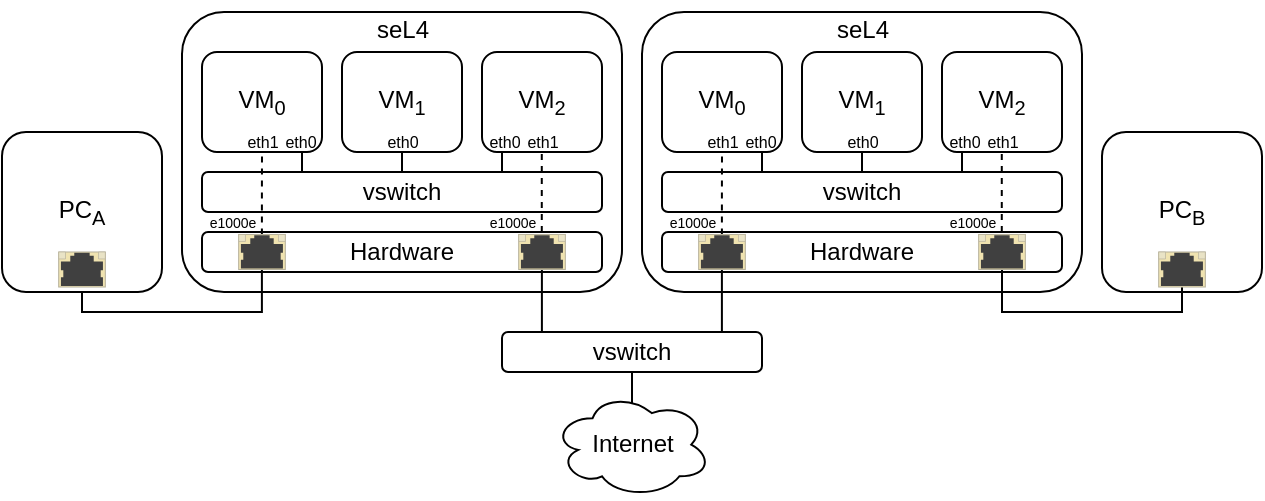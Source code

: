 <mxfile version="27.0.9">
  <diagram name="Página-1" id="wAd3V9Xfy4rFAuc3LWuk">
    <mxGraphModel dx="815" dy="501" grid="1" gridSize="10" guides="1" tooltips="1" connect="1" arrows="1" fold="1" page="1" pageScale="1" pageWidth="827" pageHeight="1169" math="0" shadow="0">
      <root>
        <mxCell id="0" />
        <mxCell id="1" parent="0" />
        <mxCell id="hVbuxt0nXK3mfKz9X_LK-1" value="PC&lt;sub&gt;A&lt;/sub&gt;" style="rounded=1;whiteSpace=wrap;html=1;" vertex="1" parent="1">
          <mxGeometry x="30" y="150" width="80" height="80" as="geometry" />
        </mxCell>
        <mxCell id="hVbuxt0nXK3mfKz9X_LK-2" value="" style="rounded=1;whiteSpace=wrap;html=1;" vertex="1" parent="1">
          <mxGeometry x="120" y="90" width="220" height="140" as="geometry" />
        </mxCell>
        <mxCell id="hVbuxt0nXK3mfKz9X_LK-3" value="Hardware" style="rounded=1;whiteSpace=wrap;html=1;" vertex="1" parent="1">
          <mxGeometry x="130" y="200" width="200" height="20" as="geometry" />
        </mxCell>
        <mxCell id="hVbuxt0nXK3mfKz9X_LK-40" style="edgeStyle=orthogonalEdgeStyle;rounded=0;orthogonalLoop=1;jettySize=auto;html=1;exitX=0.75;exitY=1;exitDx=0;exitDy=0;entryX=0.25;entryY=0;entryDx=0;entryDy=0;endArrow=none;startFill=0;" edge="1" parent="1" source="hVbuxt0nXK3mfKz9X_LK-4" target="hVbuxt0nXK3mfKz9X_LK-7">
          <mxGeometry relative="1" as="geometry" />
        </mxCell>
        <mxCell id="hVbuxt0nXK3mfKz9X_LK-4" value="VM&lt;sub&gt;0&lt;/sub&gt;" style="rounded=1;whiteSpace=wrap;html=1;" vertex="1" parent="1">
          <mxGeometry x="130" y="110" width="60" height="50" as="geometry" />
        </mxCell>
        <mxCell id="hVbuxt0nXK3mfKz9X_LK-41" style="edgeStyle=orthogonalEdgeStyle;rounded=0;orthogonalLoop=1;jettySize=auto;html=1;exitX=0.5;exitY=1;exitDx=0;exitDy=0;entryX=0.5;entryY=0;entryDx=0;entryDy=0;endArrow=none;startFill=0;" edge="1" parent="1" source="hVbuxt0nXK3mfKz9X_LK-5" target="hVbuxt0nXK3mfKz9X_LK-7">
          <mxGeometry relative="1" as="geometry" />
        </mxCell>
        <mxCell id="hVbuxt0nXK3mfKz9X_LK-5" value="VM&lt;sub&gt;1&lt;/sub&gt;" style="rounded=1;whiteSpace=wrap;html=1;" vertex="1" parent="1">
          <mxGeometry x="200" y="110" width="60" height="50" as="geometry" />
        </mxCell>
        <mxCell id="hVbuxt0nXK3mfKz9X_LK-42" style="edgeStyle=orthogonalEdgeStyle;rounded=0;orthogonalLoop=1;jettySize=auto;html=1;exitX=0.25;exitY=1;exitDx=0;exitDy=0;entryX=0.75;entryY=0;entryDx=0;entryDy=0;endArrow=none;startFill=0;" edge="1" parent="1" source="hVbuxt0nXK3mfKz9X_LK-6" target="hVbuxt0nXK3mfKz9X_LK-7">
          <mxGeometry relative="1" as="geometry" />
        </mxCell>
        <mxCell id="hVbuxt0nXK3mfKz9X_LK-6" value="VM&lt;sub&gt;2&lt;/sub&gt;" style="rounded=1;whiteSpace=wrap;html=1;" vertex="1" parent="1">
          <mxGeometry x="270" y="110" width="60" height="50" as="geometry" />
        </mxCell>
        <mxCell id="hVbuxt0nXK3mfKz9X_LK-7" value="vswitch" style="rounded=1;whiteSpace=wrap;html=1;" vertex="1" parent="1">
          <mxGeometry x="130" y="170" width="200" height="20" as="geometry" />
        </mxCell>
        <mxCell id="hVbuxt0nXK3mfKz9X_LK-15" style="edgeStyle=orthogonalEdgeStyle;rounded=0;orthogonalLoop=1;jettySize=auto;html=1;entryX=0.5;entryY=1;entryDx=0;entryDy=0;startArrow=none;startFill=0;endArrow=none;endFill=1;" edge="1" parent="1" source="hVbuxt0nXK3mfKz9X_LK-8" target="hVbuxt0nXK3mfKz9X_LK-1">
          <mxGeometry relative="1" as="geometry">
            <Array as="points">
              <mxPoint x="160" y="240" />
              <mxPoint x="70" y="240" />
            </Array>
          </mxGeometry>
        </mxCell>
        <mxCell id="hVbuxt0nXK3mfKz9X_LK-59" style="edgeStyle=orthogonalEdgeStyle;rounded=0;orthogonalLoop=1;jettySize=auto;html=1;entryX=0.25;entryY=0;entryDx=0;entryDy=0;endArrow=none;startFill=0;" edge="1" parent="1" source="hVbuxt0nXK3mfKz9X_LK-9" target="hVbuxt0nXK3mfKz9X_LK-57">
          <mxGeometry relative="1" as="geometry">
            <Array as="points">
              <mxPoint x="300" y="250" />
            </Array>
          </mxGeometry>
        </mxCell>
        <mxCell id="hVbuxt0nXK3mfKz9X_LK-9" value="" style="html=1;verticalLabelPosition=bottom;verticalAlign=top;outlineConnect=0;shadow=0;dashed=0;shape=mxgraph.rack.hpe_aruba.switches.rj45_sfp;" vertex="1" parent="1">
          <mxGeometry x="288.34" y="201.25" width="23.33" height="17.5" as="geometry" />
        </mxCell>
        <mxCell id="hVbuxt0nXK3mfKz9X_LK-11" value="" style="html=1;verticalLabelPosition=bottom;verticalAlign=top;outlineConnect=0;shadow=0;dashed=0;shape=mxgraph.rack.hpe_aruba.switches.rj45_sfp;" vertex="1" parent="1">
          <mxGeometry x="58.34" y="210" width="23.33" height="17.5" as="geometry" />
        </mxCell>
        <mxCell id="hVbuxt0nXK3mfKz9X_LK-13" value="seL4" style="text;html=1;align=center;verticalAlign=middle;resizable=0;points=[];autosize=1;strokeColor=none;fillColor=none;" vertex="1" parent="1">
          <mxGeometry x="205" y="84" width="50" height="30" as="geometry" />
        </mxCell>
        <mxCell id="hVbuxt0nXK3mfKz9X_LK-16" value="&lt;font style=&quot;font-size: 7px;&quot;&gt;e1000e&lt;/font&gt;" style="text;html=1;align=center;verticalAlign=middle;resizable=0;points=[];autosize=1;strokeColor=none;fillColor=none;" vertex="1" parent="1">
          <mxGeometry x="120" y="179" width="50" height="30" as="geometry" />
        </mxCell>
        <mxCell id="hVbuxt0nXK3mfKz9X_LK-17" value="&lt;font style=&quot;font-size: 7px;&quot;&gt;e1000e&lt;/font&gt;" style="text;html=1;align=center;verticalAlign=middle;resizable=0;points=[];autosize=1;strokeColor=none;fillColor=none;" vertex="1" parent="1">
          <mxGeometry x="260" y="179" width="50" height="30" as="geometry" />
        </mxCell>
        <mxCell id="hVbuxt0nXK3mfKz9X_LK-18" style="edgeStyle=orthogonalEdgeStyle;rounded=0;orthogonalLoop=1;jettySize=auto;html=1;entryX=0.5;entryY=1;entryDx=0;entryDy=0;dashed=1;startArrow=none;startFill=0;endArrow=none;endFill=1;" edge="1" parent="1" source="hVbuxt0nXK3mfKz9X_LK-8" target="hVbuxt0nXK3mfKz9X_LK-4">
          <mxGeometry relative="1" as="geometry" />
        </mxCell>
        <mxCell id="hVbuxt0nXK3mfKz9X_LK-8" value="" style="html=1;verticalLabelPosition=bottom;verticalAlign=top;outlineConnect=0;shadow=0;dashed=0;shape=mxgraph.rack.hpe_aruba.switches.rj45_sfp;" vertex="1" parent="1">
          <mxGeometry x="148.33" y="201.25" width="23.33" height="17.5" as="geometry" />
        </mxCell>
        <mxCell id="hVbuxt0nXK3mfKz9X_LK-19" style="edgeStyle=orthogonalEdgeStyle;rounded=0;orthogonalLoop=1;jettySize=auto;html=1;entryX=0.5;entryY=1;entryDx=0;entryDy=0;dashed=1;startArrow=none;startFill=0;endArrow=none;endFill=1;" edge="1" parent="1">
          <mxGeometry relative="1" as="geometry">
            <mxPoint x="299.89" y="200" as="sourcePoint" />
            <mxPoint x="299.89" y="159" as="targetPoint" />
          </mxGeometry>
        </mxCell>
        <mxCell id="hVbuxt0nXK3mfKz9X_LK-21" value="" style="rounded=1;whiteSpace=wrap;html=1;" vertex="1" parent="1">
          <mxGeometry x="350" y="90" width="220" height="140" as="geometry" />
        </mxCell>
        <mxCell id="hVbuxt0nXK3mfKz9X_LK-22" value="Hardware" style="rounded=1;whiteSpace=wrap;html=1;" vertex="1" parent="1">
          <mxGeometry x="360" y="200" width="200" height="20" as="geometry" />
        </mxCell>
        <mxCell id="hVbuxt0nXK3mfKz9X_LK-43" style="edgeStyle=orthogonalEdgeStyle;rounded=0;orthogonalLoop=1;jettySize=auto;html=1;exitX=0.75;exitY=1;exitDx=0;exitDy=0;entryX=0.25;entryY=0;entryDx=0;entryDy=0;endArrow=none;startFill=0;" edge="1" parent="1" source="hVbuxt0nXK3mfKz9X_LK-23" target="hVbuxt0nXK3mfKz9X_LK-26">
          <mxGeometry relative="1" as="geometry" />
        </mxCell>
        <mxCell id="hVbuxt0nXK3mfKz9X_LK-23" value="VM&lt;sub&gt;0&lt;/sub&gt;" style="rounded=1;whiteSpace=wrap;html=1;" vertex="1" parent="1">
          <mxGeometry x="360" y="110" width="60" height="50" as="geometry" />
        </mxCell>
        <mxCell id="hVbuxt0nXK3mfKz9X_LK-44" style="edgeStyle=orthogonalEdgeStyle;rounded=0;orthogonalLoop=1;jettySize=auto;html=1;exitX=0.5;exitY=1;exitDx=0;exitDy=0;entryX=0.5;entryY=0;entryDx=0;entryDy=0;endArrow=none;startFill=0;" edge="1" parent="1" source="hVbuxt0nXK3mfKz9X_LK-24" target="hVbuxt0nXK3mfKz9X_LK-26">
          <mxGeometry relative="1" as="geometry" />
        </mxCell>
        <mxCell id="hVbuxt0nXK3mfKz9X_LK-24" value="VM&lt;sub&gt;1&lt;/sub&gt;" style="rounded=1;whiteSpace=wrap;html=1;" vertex="1" parent="1">
          <mxGeometry x="430" y="110" width="60" height="50" as="geometry" />
        </mxCell>
        <mxCell id="hVbuxt0nXK3mfKz9X_LK-45" style="edgeStyle=orthogonalEdgeStyle;rounded=0;orthogonalLoop=1;jettySize=auto;html=1;exitX=0.25;exitY=1;exitDx=0;exitDy=0;entryX=0.75;entryY=0;entryDx=0;entryDy=0;endArrow=none;startFill=0;" edge="1" parent="1" source="hVbuxt0nXK3mfKz9X_LK-25" target="hVbuxt0nXK3mfKz9X_LK-26">
          <mxGeometry relative="1" as="geometry" />
        </mxCell>
        <mxCell id="hVbuxt0nXK3mfKz9X_LK-25" value="VM&lt;sub&gt;2&lt;/sub&gt;" style="rounded=1;whiteSpace=wrap;html=1;" vertex="1" parent="1">
          <mxGeometry x="500" y="110" width="60" height="50" as="geometry" />
        </mxCell>
        <mxCell id="hVbuxt0nXK3mfKz9X_LK-26" value="vswitch" style="rounded=1;whiteSpace=wrap;html=1;" vertex="1" parent="1">
          <mxGeometry x="360" y="170" width="200" height="20" as="geometry" />
        </mxCell>
        <mxCell id="hVbuxt0nXK3mfKz9X_LK-28" value="" style="html=1;verticalLabelPosition=bottom;verticalAlign=top;outlineConnect=0;shadow=0;dashed=0;shape=mxgraph.rack.hpe_aruba.switches.rj45_sfp;" vertex="1" parent="1">
          <mxGeometry x="518.34" y="201.25" width="23.33" height="17.5" as="geometry" />
        </mxCell>
        <mxCell id="hVbuxt0nXK3mfKz9X_LK-30" value="seL4" style="text;html=1;align=center;verticalAlign=middle;resizable=0;points=[];autosize=1;strokeColor=none;fillColor=none;" vertex="1" parent="1">
          <mxGeometry x="435" y="84" width="50" height="30" as="geometry" />
        </mxCell>
        <mxCell id="hVbuxt0nXK3mfKz9X_LK-31" value="&lt;font style=&quot;font-size: 7px;&quot;&gt;e1000e&lt;/font&gt;" style="text;html=1;align=center;verticalAlign=middle;resizable=0;points=[];autosize=1;strokeColor=none;fillColor=none;" vertex="1" parent="1">
          <mxGeometry x="350" y="179" width="50" height="30" as="geometry" />
        </mxCell>
        <mxCell id="hVbuxt0nXK3mfKz9X_LK-32" value="&lt;font style=&quot;font-size: 7px;&quot;&gt;e1000e&lt;/font&gt;" style="text;html=1;align=center;verticalAlign=middle;resizable=0;points=[];autosize=1;strokeColor=none;fillColor=none;" vertex="1" parent="1">
          <mxGeometry x="490" y="179" width="50" height="30" as="geometry" />
        </mxCell>
        <mxCell id="hVbuxt0nXK3mfKz9X_LK-33" style="edgeStyle=orthogonalEdgeStyle;rounded=0;orthogonalLoop=1;jettySize=auto;html=1;entryX=0.5;entryY=1;entryDx=0;entryDy=0;dashed=1;startArrow=none;startFill=0;endArrow=none;endFill=1;" edge="1" parent="1" source="hVbuxt0nXK3mfKz9X_LK-34" target="hVbuxt0nXK3mfKz9X_LK-23">
          <mxGeometry relative="1" as="geometry" />
        </mxCell>
        <mxCell id="hVbuxt0nXK3mfKz9X_LK-60" style="edgeStyle=orthogonalEdgeStyle;rounded=0;orthogonalLoop=1;jettySize=auto;html=1;entryX=0.75;entryY=0;entryDx=0;entryDy=0;endArrow=none;startFill=0;" edge="1" parent="1" source="hVbuxt0nXK3mfKz9X_LK-34" target="hVbuxt0nXK3mfKz9X_LK-57">
          <mxGeometry relative="1" as="geometry">
            <Array as="points">
              <mxPoint x="390" y="250" />
            </Array>
          </mxGeometry>
        </mxCell>
        <mxCell id="hVbuxt0nXK3mfKz9X_LK-34" value="" style="html=1;verticalLabelPosition=bottom;verticalAlign=top;outlineConnect=0;shadow=0;dashed=0;shape=mxgraph.rack.hpe_aruba.switches.rj45_sfp;" vertex="1" parent="1">
          <mxGeometry x="378.33" y="201.25" width="23.33" height="17.5" as="geometry" />
        </mxCell>
        <mxCell id="hVbuxt0nXK3mfKz9X_LK-35" style="edgeStyle=orthogonalEdgeStyle;rounded=0;orthogonalLoop=1;jettySize=auto;html=1;entryX=0.5;entryY=1;entryDx=0;entryDy=0;dashed=1;startArrow=none;startFill=0;endArrow=none;endFill=1;" edge="1" parent="1">
          <mxGeometry relative="1" as="geometry">
            <mxPoint x="529.89" y="200" as="sourcePoint" />
            <mxPoint x="529.89" y="159" as="targetPoint" />
          </mxGeometry>
        </mxCell>
        <mxCell id="hVbuxt0nXK3mfKz9X_LK-37" value="PC&lt;sub&gt;B&lt;/sub&gt;" style="rounded=1;whiteSpace=wrap;html=1;" vertex="1" parent="1">
          <mxGeometry x="580" y="150" width="80" height="80" as="geometry" />
        </mxCell>
        <mxCell id="hVbuxt0nXK3mfKz9X_LK-39" style="edgeStyle=orthogonalEdgeStyle;rounded=0;orthogonalLoop=1;jettySize=auto;html=1;endArrow=none;startFill=0;" edge="1" parent="1">
          <mxGeometry relative="1" as="geometry">
            <mxPoint x="530" y="219" as="targetPoint" />
            <mxPoint x="620" y="219" as="sourcePoint" />
            <Array as="points">
              <mxPoint x="620" y="240" />
              <mxPoint x="530" y="240" />
            </Array>
          </mxGeometry>
        </mxCell>
        <mxCell id="hVbuxt0nXK3mfKz9X_LK-38" value="" style="html=1;verticalLabelPosition=bottom;verticalAlign=top;outlineConnect=0;shadow=0;dashed=0;shape=mxgraph.rack.hpe_aruba.switches.rj45_sfp;" vertex="1" parent="1">
          <mxGeometry x="608.34" y="210" width="23.33" height="17.5" as="geometry" />
        </mxCell>
        <mxCell id="hVbuxt0nXK3mfKz9X_LK-46" value="&lt;font style=&quot;font-size: 8px;&quot;&gt;eth0&lt;/font&gt;" style="text;html=1;align=center;verticalAlign=middle;resizable=0;points=[];autosize=1;strokeColor=none;fillColor=none;" vertex="1" parent="1">
          <mxGeometry x="159" y="139" width="40" height="30" as="geometry" />
        </mxCell>
        <mxCell id="hVbuxt0nXK3mfKz9X_LK-47" value="&lt;font style=&quot;font-size: 8px;&quot;&gt;eth0&lt;/font&gt;" style="text;html=1;align=center;verticalAlign=middle;resizable=0;points=[];autosize=1;strokeColor=none;fillColor=none;" vertex="1" parent="1">
          <mxGeometry x="210" y="139" width="40" height="30" as="geometry" />
        </mxCell>
        <mxCell id="hVbuxt0nXK3mfKz9X_LK-48" value="&lt;font style=&quot;font-size: 8px;&quot;&gt;eth0&lt;/font&gt;" style="text;html=1;align=center;verticalAlign=middle;resizable=0;points=[];autosize=1;strokeColor=none;fillColor=none;" vertex="1" parent="1">
          <mxGeometry x="261" y="139" width="40" height="30" as="geometry" />
        </mxCell>
        <mxCell id="hVbuxt0nXK3mfKz9X_LK-49" value="&lt;font style=&quot;font-size: 8px;&quot;&gt;eth0&lt;/font&gt;" style="text;html=1;align=center;verticalAlign=middle;resizable=0;points=[];autosize=1;strokeColor=none;fillColor=none;" vertex="1" parent="1">
          <mxGeometry x="389" y="139" width="40" height="30" as="geometry" />
        </mxCell>
        <mxCell id="hVbuxt0nXK3mfKz9X_LK-50" value="&lt;font style=&quot;font-size: 8px;&quot;&gt;eth0&lt;/font&gt;" style="text;html=1;align=center;verticalAlign=middle;resizable=0;points=[];autosize=1;strokeColor=none;fillColor=none;" vertex="1" parent="1">
          <mxGeometry x="440" y="139" width="40" height="30" as="geometry" />
        </mxCell>
        <mxCell id="hVbuxt0nXK3mfKz9X_LK-51" value="&lt;font style=&quot;font-size: 8px;&quot;&gt;eth0&lt;/font&gt;" style="text;html=1;align=center;verticalAlign=middle;resizable=0;points=[];autosize=1;strokeColor=none;fillColor=none;" vertex="1" parent="1">
          <mxGeometry x="491" y="139" width="40" height="30" as="geometry" />
        </mxCell>
        <mxCell id="hVbuxt0nXK3mfKz9X_LK-53" value="&lt;font style=&quot;font-size: 8px;&quot;&gt;eth1&lt;/font&gt;" style="text;html=1;align=center;verticalAlign=middle;resizable=0;points=[];autosize=1;strokeColor=none;fillColor=none;" vertex="1" parent="1">
          <mxGeometry x="140" y="139" width="40" height="30" as="geometry" />
        </mxCell>
        <mxCell id="hVbuxt0nXK3mfKz9X_LK-54" value="&lt;font style=&quot;font-size: 8px;&quot;&gt;eth1&lt;/font&gt;" style="text;html=1;align=center;verticalAlign=middle;resizable=0;points=[];autosize=1;strokeColor=none;fillColor=none;" vertex="1" parent="1">
          <mxGeometry x="280" y="139" width="40" height="30" as="geometry" />
        </mxCell>
        <mxCell id="hVbuxt0nXK3mfKz9X_LK-55" value="&lt;font style=&quot;font-size: 8px;&quot;&gt;eth1&lt;/font&gt;" style="text;html=1;align=center;verticalAlign=middle;resizable=0;points=[];autosize=1;strokeColor=none;fillColor=none;" vertex="1" parent="1">
          <mxGeometry x="370" y="139" width="40" height="30" as="geometry" />
        </mxCell>
        <mxCell id="hVbuxt0nXK3mfKz9X_LK-56" value="&lt;font style=&quot;font-size: 8px;&quot;&gt;eth1&lt;/font&gt;" style="text;html=1;align=center;verticalAlign=middle;resizable=0;points=[];autosize=1;strokeColor=none;fillColor=none;" vertex="1" parent="1">
          <mxGeometry x="510.01" y="139" width="40" height="30" as="geometry" />
        </mxCell>
        <mxCell id="hVbuxt0nXK3mfKz9X_LK-62" style="edgeStyle=orthogonalEdgeStyle;rounded=0;orthogonalLoop=1;jettySize=auto;html=1;entryX=0.5;entryY=1;entryDx=0;entryDy=0;endArrow=none;startFill=0;" edge="1" parent="1" source="hVbuxt0nXK3mfKz9X_LK-58" target="hVbuxt0nXK3mfKz9X_LK-57">
          <mxGeometry relative="1" as="geometry" />
        </mxCell>
        <mxCell id="hVbuxt0nXK3mfKz9X_LK-58" value="Internet" style="ellipse;shape=cloud;whiteSpace=wrap;html=1;" vertex="1" parent="1">
          <mxGeometry x="305.5" y="280" width="79" height="52.67" as="geometry" />
        </mxCell>
        <mxCell id="hVbuxt0nXK3mfKz9X_LK-57" value="vswitch" style="rounded=1;whiteSpace=wrap;html=1;" vertex="1" parent="1">
          <mxGeometry x="280" y="250" width="130" height="20" as="geometry" />
        </mxCell>
      </root>
    </mxGraphModel>
  </diagram>
</mxfile>
